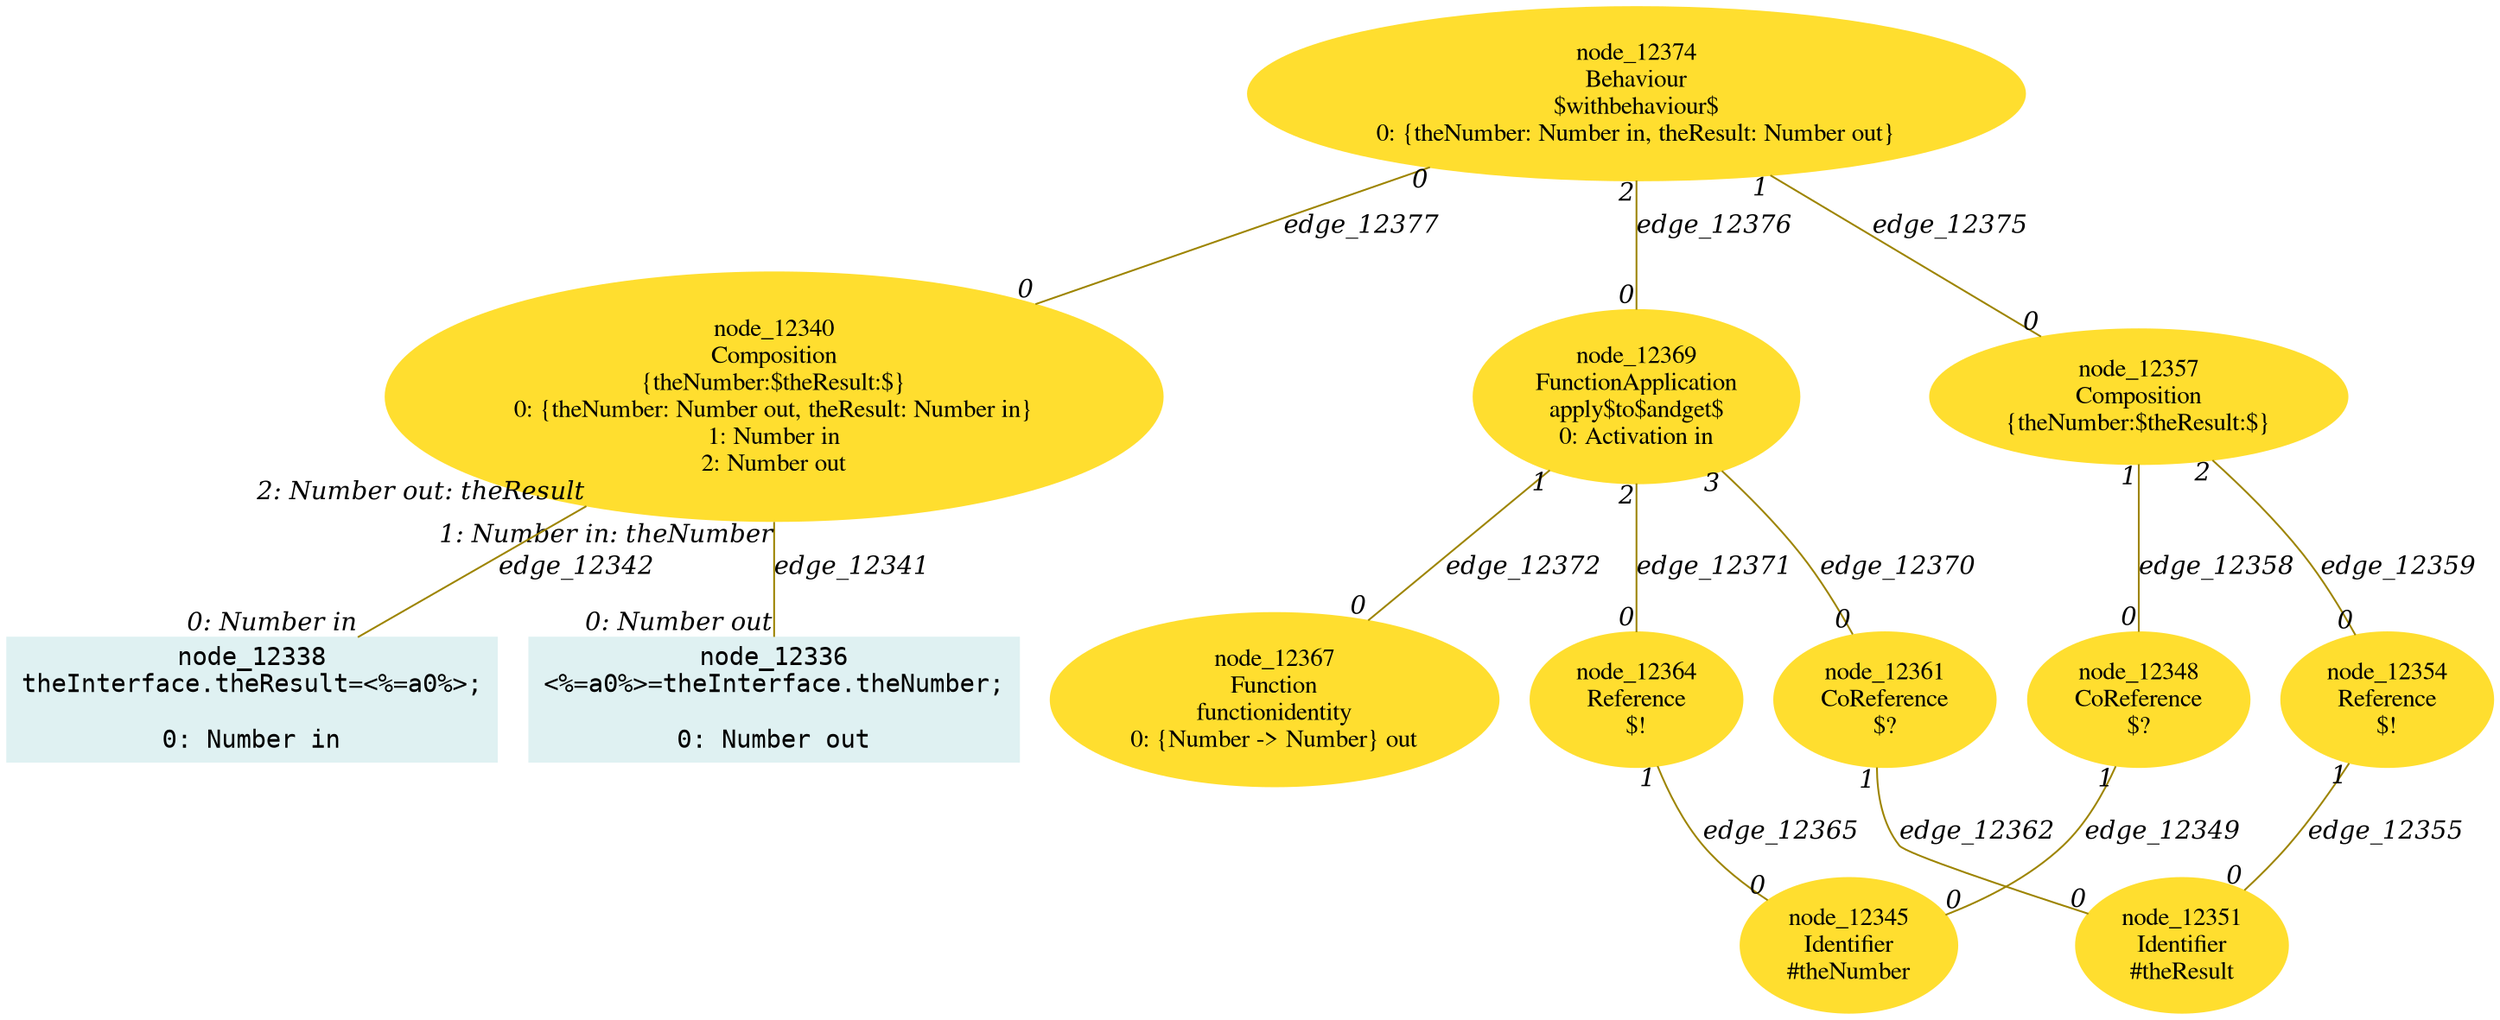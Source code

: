 digraph g{node_12336 [shape="box", style="filled", color="#dff1f2", fontname="Courier", label="node_12336
<%=a0%>=theInterface.theNumber;

0: Number out" ]
node_12338 [shape="box", style="filled", color="#dff1f2", fontname="Courier", label="node_12338
theInterface.theResult=<%=a0%>;

0: Number in" ]
node_12340 [shape="ellipse", style="filled", color="#ffde2f", fontname="Times", label="node_12340
Composition
{theNumber:$theResult:$}
0: {theNumber: Number out, theResult: Number in}
1: Number in
2: Number out" ]
node_12345 [shape="ellipse", style="filled", color="#ffde2f", fontname="Times", label="node_12345
Identifier
#theNumber
" ]
node_12348 [shape="ellipse", style="filled", color="#ffde2f", fontname="Times", label="node_12348
CoReference
$?
" ]
node_12351 [shape="ellipse", style="filled", color="#ffde2f", fontname="Times", label="node_12351
Identifier
#theResult
" ]
node_12354 [shape="ellipse", style="filled", color="#ffde2f", fontname="Times", label="node_12354
Reference
$!
" ]
node_12357 [shape="ellipse", style="filled", color="#ffde2f", fontname="Times", label="node_12357
Composition
{theNumber:$theResult:$}
" ]
node_12361 [shape="ellipse", style="filled", color="#ffde2f", fontname="Times", label="node_12361
CoReference
$?
" ]
node_12364 [shape="ellipse", style="filled", color="#ffde2f", fontname="Times", label="node_12364
Reference
$!
" ]
node_12367 [shape="ellipse", style="filled", color="#ffde2f", fontname="Times", label="node_12367
Function
functionidentity
0: {Number -> Number} out" ]
node_12369 [shape="ellipse", style="filled", color="#ffde2f", fontname="Times", label="node_12369
FunctionApplication
apply$to$andget$
0: Activation in" ]
node_12374 [shape="ellipse", style="filled", color="#ffde2f", fontname="Times", label="node_12374
Behaviour
$withbehaviour$
0: {theNumber: Number in, theResult: Number out}" ]
node_12340 -> node_12336 [dir=none, arrowHead=none, fontname="Times-Italic", arrowsize=1, color="#9d8400", label="edge_12341",  headlabel="0: Number out", taillabel="1: Number in: theNumber" ]
node_12340 -> node_12338 [dir=none, arrowHead=none, fontname="Times-Italic", arrowsize=1, color="#9d8400", label="edge_12342",  headlabel="0: Number in", taillabel="2: Number out: theResult" ]
node_12348 -> node_12345 [dir=none, arrowHead=none, fontname="Times-Italic", arrowsize=1, color="#9d8400", label="edge_12349",  headlabel="0", taillabel="1" ]
node_12354 -> node_12351 [dir=none, arrowHead=none, fontname="Times-Italic", arrowsize=1, color="#9d8400", label="edge_12355",  headlabel="0", taillabel="1" ]
node_12357 -> node_12348 [dir=none, arrowHead=none, fontname="Times-Italic", arrowsize=1, color="#9d8400", label="edge_12358",  headlabel="0", taillabel="1" ]
node_12357 -> node_12354 [dir=none, arrowHead=none, fontname="Times-Italic", arrowsize=1, color="#9d8400", label="edge_12359",  headlabel="0", taillabel="2" ]
node_12361 -> node_12351 [dir=none, arrowHead=none, fontname="Times-Italic", arrowsize=1, color="#9d8400", label="edge_12362",  headlabel="0", taillabel="1" ]
node_12364 -> node_12345 [dir=none, arrowHead=none, fontname="Times-Italic", arrowsize=1, color="#9d8400", label="edge_12365",  headlabel="0", taillabel="1" ]
node_12369 -> node_12361 [dir=none, arrowHead=none, fontname="Times-Italic", arrowsize=1, color="#9d8400", label="edge_12370",  headlabel="0", taillabel="3" ]
node_12369 -> node_12364 [dir=none, arrowHead=none, fontname="Times-Italic", arrowsize=1, color="#9d8400", label="edge_12371",  headlabel="0", taillabel="2" ]
node_12369 -> node_12367 [dir=none, arrowHead=none, fontname="Times-Italic", arrowsize=1, color="#9d8400", label="edge_12372",  headlabel="0", taillabel="1" ]
node_12374 -> node_12357 [dir=none, arrowHead=none, fontname="Times-Italic", arrowsize=1, color="#9d8400", label="edge_12375",  headlabel="0", taillabel="1" ]
node_12374 -> node_12369 [dir=none, arrowHead=none, fontname="Times-Italic", arrowsize=1, color="#9d8400", label="edge_12376",  headlabel="0", taillabel="2" ]
node_12374 -> node_12340 [dir=none, arrowHead=none, fontname="Times-Italic", arrowsize=1, color="#9d8400", label="edge_12377",  headlabel="0", taillabel="0" ]
}